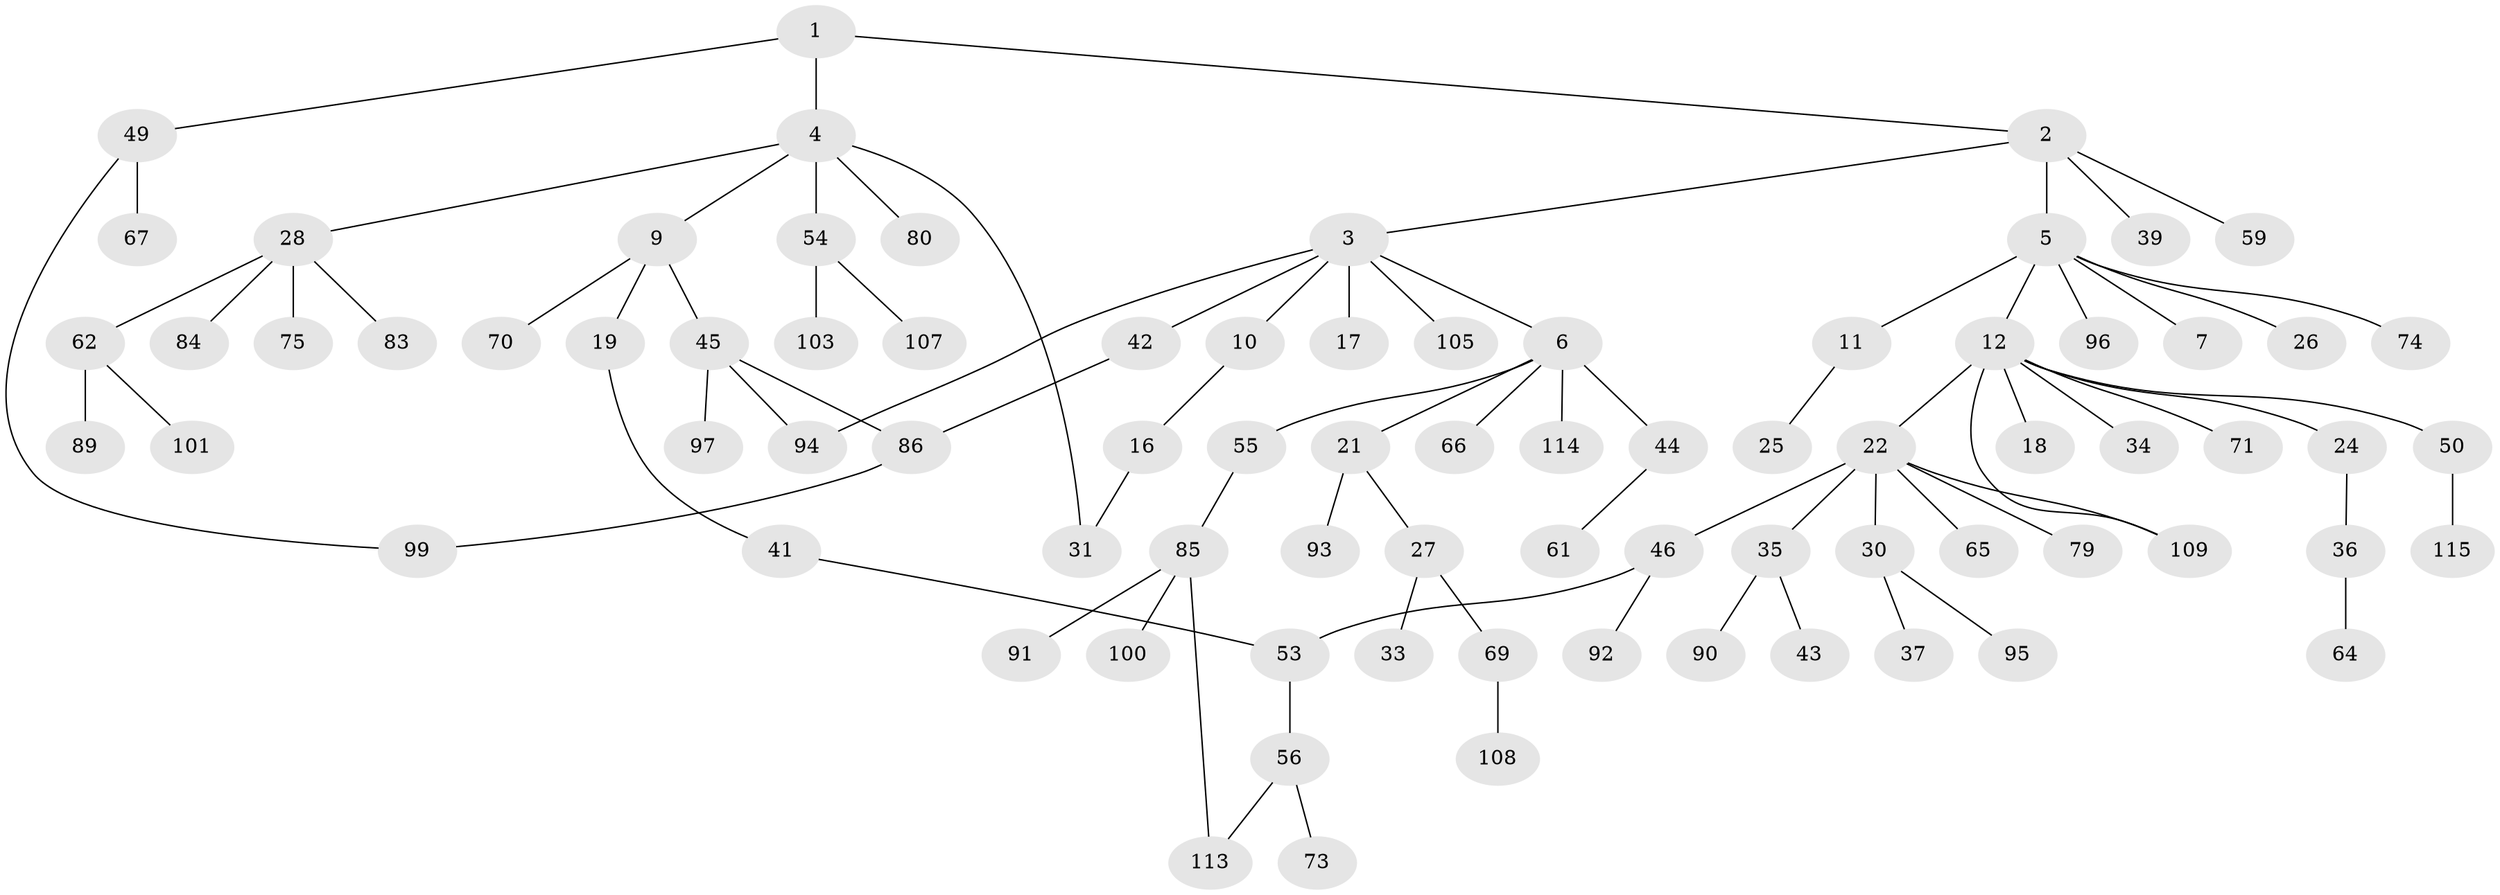 // Generated by graph-tools (version 1.1) at 2025/51/02/27/25 19:51:39]
// undirected, 81 vertices, 87 edges
graph export_dot {
graph [start="1"]
  node [color=gray90,style=filled];
  1 [super="+76"];
  2 [super="+13"];
  3 [super="+98"];
  4 [super="+63"];
  5 [super="+8"];
  6 [super="+15"];
  7 [super="+40"];
  9 [super="+20"];
  10;
  11 [super="+77"];
  12 [super="+14"];
  16 [super="+23"];
  17;
  18;
  19 [super="+78"];
  21;
  22 [super="+29"];
  24;
  25 [super="+38"];
  26 [super="+57"];
  27 [super="+104"];
  28 [super="+32"];
  30 [super="+111"];
  31;
  33;
  34;
  35 [super="+48"];
  36 [super="+68"];
  37;
  39;
  41;
  42 [super="+81"];
  43 [super="+51"];
  44 [super="+88"];
  45 [super="+60"];
  46 [super="+47"];
  49 [super="+52"];
  50 [super="+106"];
  53 [super="+72"];
  54;
  55 [super="+110"];
  56 [super="+58"];
  59;
  61;
  62;
  64;
  65;
  66;
  67 [super="+102"];
  69;
  70;
  71;
  73;
  74;
  75;
  79;
  80 [super="+82"];
  83;
  84;
  85 [super="+87"];
  86 [super="+116"];
  89;
  90;
  91;
  92;
  93;
  94;
  95;
  96;
  97;
  99;
  100;
  101;
  103 [super="+112"];
  105;
  107;
  108;
  109;
  113;
  114;
  115;
  1 -- 2;
  1 -- 4;
  1 -- 49;
  2 -- 3;
  2 -- 5;
  2 -- 59;
  2 -- 39;
  3 -- 6;
  3 -- 10;
  3 -- 17;
  3 -- 42;
  3 -- 105;
  3 -- 94;
  4 -- 9;
  4 -- 28;
  4 -- 31;
  4 -- 54;
  4 -- 80;
  5 -- 7;
  5 -- 74;
  5 -- 96;
  5 -- 26;
  5 -- 11;
  5 -- 12;
  6 -- 21;
  6 -- 44;
  6 -- 55;
  6 -- 66;
  6 -- 114;
  9 -- 19;
  9 -- 45;
  9 -- 70;
  10 -- 16;
  11 -- 25;
  12 -- 18;
  12 -- 50;
  12 -- 71;
  12 -- 34;
  12 -- 22;
  12 -- 24;
  12 -- 109;
  16 -- 31;
  19 -- 41;
  21 -- 27;
  21 -- 93;
  22 -- 30;
  22 -- 35;
  22 -- 65;
  22 -- 109;
  22 -- 46;
  22 -- 79;
  24 -- 36;
  27 -- 33;
  27 -- 69;
  28 -- 83;
  28 -- 84;
  28 -- 75;
  28 -- 62;
  30 -- 37;
  30 -- 95;
  35 -- 43;
  35 -- 90;
  36 -- 64;
  41 -- 53;
  42 -- 86;
  44 -- 61;
  45 -- 94;
  45 -- 97;
  45 -- 86;
  46 -- 92;
  46 -- 53;
  49 -- 67;
  49 -- 99;
  50 -- 115;
  53 -- 56;
  54 -- 103;
  54 -- 107;
  55 -- 85;
  56 -- 113;
  56 -- 73;
  62 -- 89;
  62 -- 101;
  69 -- 108;
  85 -- 113;
  85 -- 91;
  85 -- 100;
  86 -- 99;
}
